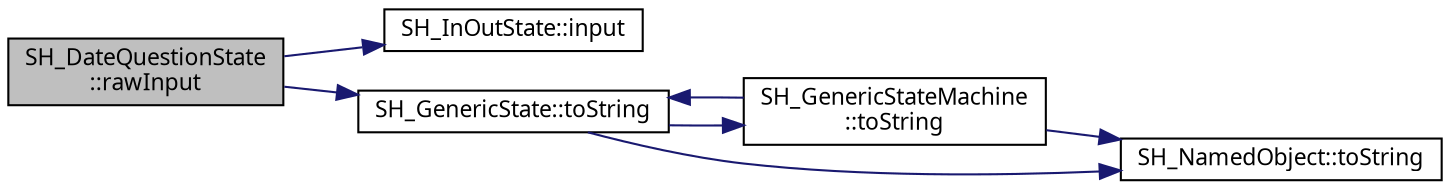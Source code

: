 digraph "SH_DateQuestionState::rawInput"
{
 // INTERACTIVE_SVG=YES
  bgcolor="transparent";
  edge [fontname="Verdana",fontsize="11",labelfontname="Verdana",labelfontsize="11"];
  node [fontname="Verdana",fontsize="11",shape=record];
  rankdir="LR";
  Node1 [label="SH_DateQuestionState\l::rawInput",height=0.2,width=0.4,color="black", fillcolor="grey75", style="filled" fontcolor="black"];
  Node1 -> Node2 [color="midnightblue",fontsize="11",style="solid"];
  Node2 [label="SH_InOutState::input",height=0.2,width=0.4,color="black",URL="$classSH__InOutState.html#a8e1b78069343122df7713624a1a5a100"];
  Node1 -> Node3 [color="midnightblue",fontsize="11",style="solid"];
  Node3 [label="SH_GenericState::toString",height=0.2,width=0.4,color="black",URL="$classSH__GenericState.html#a7779babbb40f3f8faa71112204d9804f"];
  Node3 -> Node4 [color="midnightblue",fontsize="11",style="solid"];
  Node4 [label="SH_GenericStateMachine\l::toString",height=0.2,width=0.4,color="black",URL="$classSH__GenericStateMachine.html#a85c0c1c9d258ae991f84667412fa47cd"];
  Node4 -> Node5 [color="midnightblue",fontsize="11",style="solid"];
  Node5 [label="SH_NamedObject::toString",height=0.2,width=0.4,color="black",URL="$classSH__NamedObject.html#a9f4b19df6a96a17daaf1060b3019ef47"];
  Node4 -> Node3 [color="midnightblue",fontsize="11",style="solid"];
  Node3 -> Node5 [color="midnightblue",fontsize="11",style="solid"];
}
